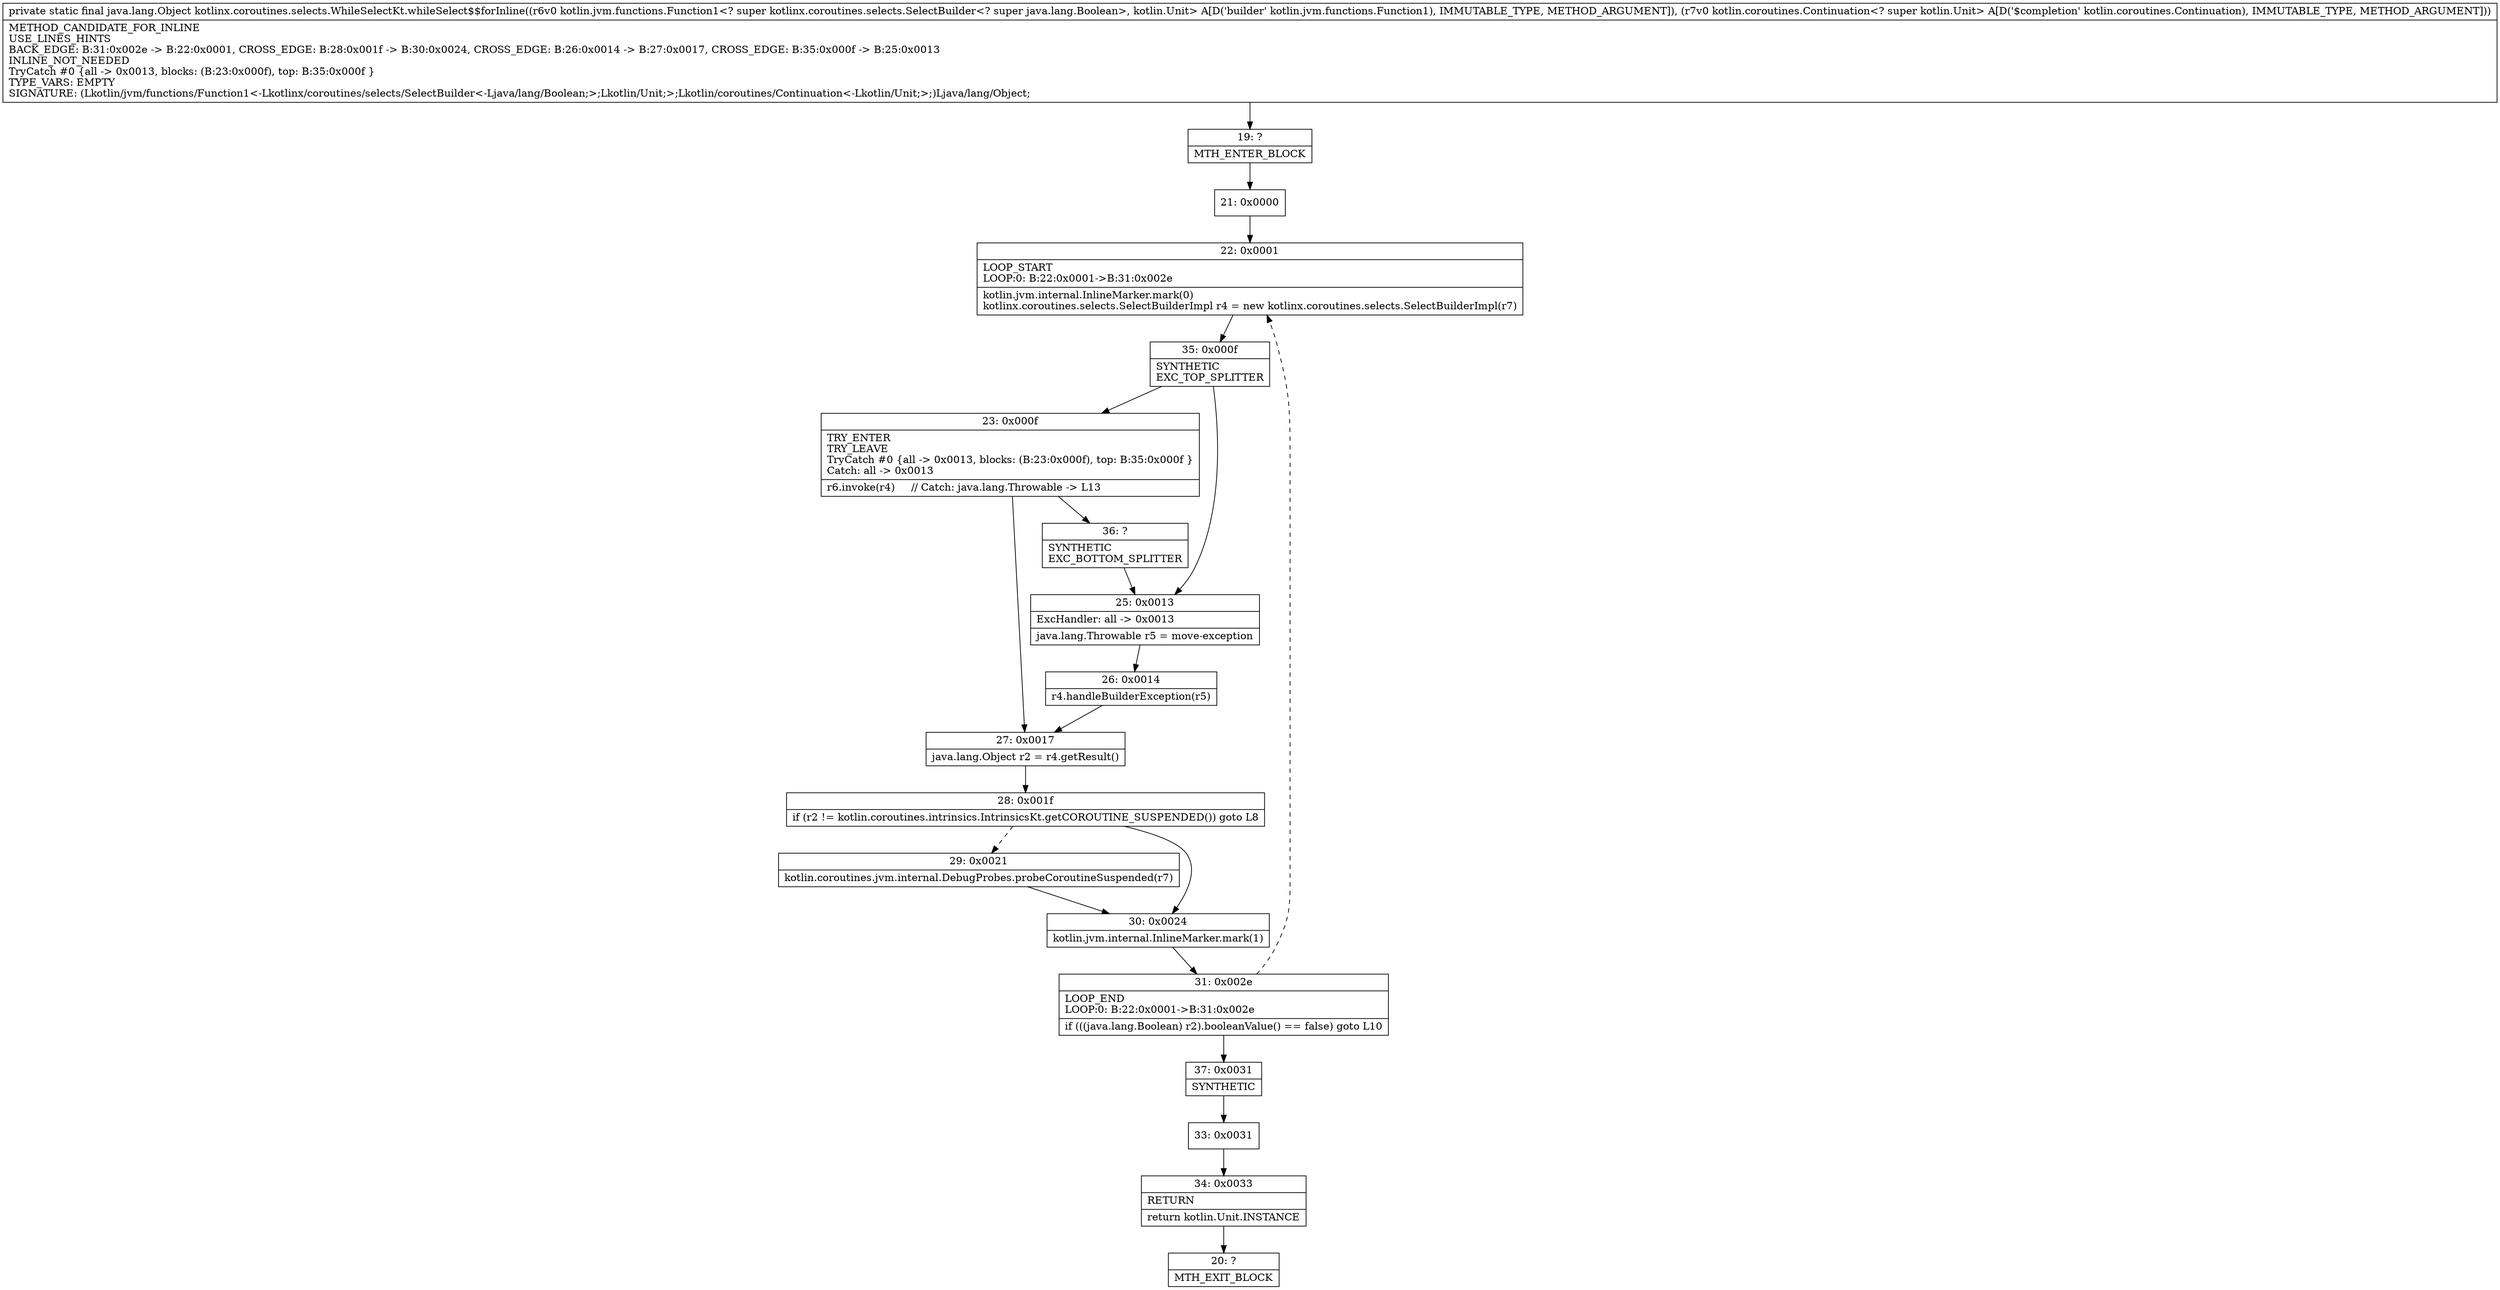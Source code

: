 digraph "CFG forkotlinx.coroutines.selects.WhileSelectKt.whileSelect$$forInline(Lkotlin\/jvm\/functions\/Function1;Lkotlin\/coroutines\/Continuation;)Ljava\/lang\/Object;" {
Node_19 [shape=record,label="{19\:\ ?|MTH_ENTER_BLOCK\l}"];
Node_21 [shape=record,label="{21\:\ 0x0000}"];
Node_22 [shape=record,label="{22\:\ 0x0001|LOOP_START\lLOOP:0: B:22:0x0001\-\>B:31:0x002e\l|kotlin.jvm.internal.InlineMarker.mark(0)\lkotlinx.coroutines.selects.SelectBuilderImpl r4 = new kotlinx.coroutines.selects.SelectBuilderImpl(r7)\l}"];
Node_35 [shape=record,label="{35\:\ 0x000f|SYNTHETIC\lEXC_TOP_SPLITTER\l}"];
Node_23 [shape=record,label="{23\:\ 0x000f|TRY_ENTER\lTRY_LEAVE\lTryCatch #0 \{all \-\> 0x0013, blocks: (B:23:0x000f), top: B:35:0x000f \}\lCatch: all \-\> 0x0013\l|r6.invoke(r4)     \/\/ Catch: java.lang.Throwable \-\> L13\l}"];
Node_27 [shape=record,label="{27\:\ 0x0017|java.lang.Object r2 = r4.getResult()\l}"];
Node_28 [shape=record,label="{28\:\ 0x001f|if (r2 != kotlin.coroutines.intrinsics.IntrinsicsKt.getCOROUTINE_SUSPENDED()) goto L8\l}"];
Node_29 [shape=record,label="{29\:\ 0x0021|kotlin.coroutines.jvm.internal.DebugProbes.probeCoroutineSuspended(r7)\l}"];
Node_30 [shape=record,label="{30\:\ 0x0024|kotlin.jvm.internal.InlineMarker.mark(1)\l}"];
Node_31 [shape=record,label="{31\:\ 0x002e|LOOP_END\lLOOP:0: B:22:0x0001\-\>B:31:0x002e\l|if (((java.lang.Boolean) r2).booleanValue() == false) goto L10\l}"];
Node_37 [shape=record,label="{37\:\ 0x0031|SYNTHETIC\l}"];
Node_33 [shape=record,label="{33\:\ 0x0031}"];
Node_34 [shape=record,label="{34\:\ 0x0033|RETURN\l|return kotlin.Unit.INSTANCE\l}"];
Node_20 [shape=record,label="{20\:\ ?|MTH_EXIT_BLOCK\l}"];
Node_36 [shape=record,label="{36\:\ ?|SYNTHETIC\lEXC_BOTTOM_SPLITTER\l}"];
Node_25 [shape=record,label="{25\:\ 0x0013|ExcHandler: all \-\> 0x0013\l|java.lang.Throwable r5 = move\-exception\l}"];
Node_26 [shape=record,label="{26\:\ 0x0014|r4.handleBuilderException(r5)\l}"];
MethodNode[shape=record,label="{private static final java.lang.Object kotlinx.coroutines.selects.WhileSelectKt.whileSelect$$forInline((r6v0 kotlin.jvm.functions.Function1\<? super kotlinx.coroutines.selects.SelectBuilder\<? super java.lang.Boolean\>, kotlin.Unit\> A[D('builder' kotlin.jvm.functions.Function1), IMMUTABLE_TYPE, METHOD_ARGUMENT]), (r7v0 kotlin.coroutines.Continuation\<? super kotlin.Unit\> A[D('$completion' kotlin.coroutines.Continuation), IMMUTABLE_TYPE, METHOD_ARGUMENT]))  | METHOD_CANDIDATE_FOR_INLINE\lUSE_LINES_HINTS\lBACK_EDGE: B:31:0x002e \-\> B:22:0x0001, CROSS_EDGE: B:28:0x001f \-\> B:30:0x0024, CROSS_EDGE: B:26:0x0014 \-\> B:27:0x0017, CROSS_EDGE: B:35:0x000f \-\> B:25:0x0013\lINLINE_NOT_NEEDED\lTryCatch #0 \{all \-\> 0x0013, blocks: (B:23:0x000f), top: B:35:0x000f \}\lTYPE_VARS: EMPTY\lSIGNATURE: (Lkotlin\/jvm\/functions\/Function1\<\-Lkotlinx\/coroutines\/selects\/SelectBuilder\<\-Ljava\/lang\/Boolean;\>;Lkotlin\/Unit;\>;Lkotlin\/coroutines\/Continuation\<\-Lkotlin\/Unit;\>;)Ljava\/lang\/Object;\l}"];
MethodNode -> Node_19;Node_19 -> Node_21;
Node_21 -> Node_22;
Node_22 -> Node_35;
Node_35 -> Node_23;
Node_35 -> Node_25;
Node_23 -> Node_27;
Node_23 -> Node_36;
Node_27 -> Node_28;
Node_28 -> Node_29[style=dashed];
Node_28 -> Node_30;
Node_29 -> Node_30;
Node_30 -> Node_31;
Node_31 -> Node_22[style=dashed];
Node_31 -> Node_37;
Node_37 -> Node_33;
Node_33 -> Node_34;
Node_34 -> Node_20;
Node_36 -> Node_25;
Node_25 -> Node_26;
Node_26 -> Node_27;
}

